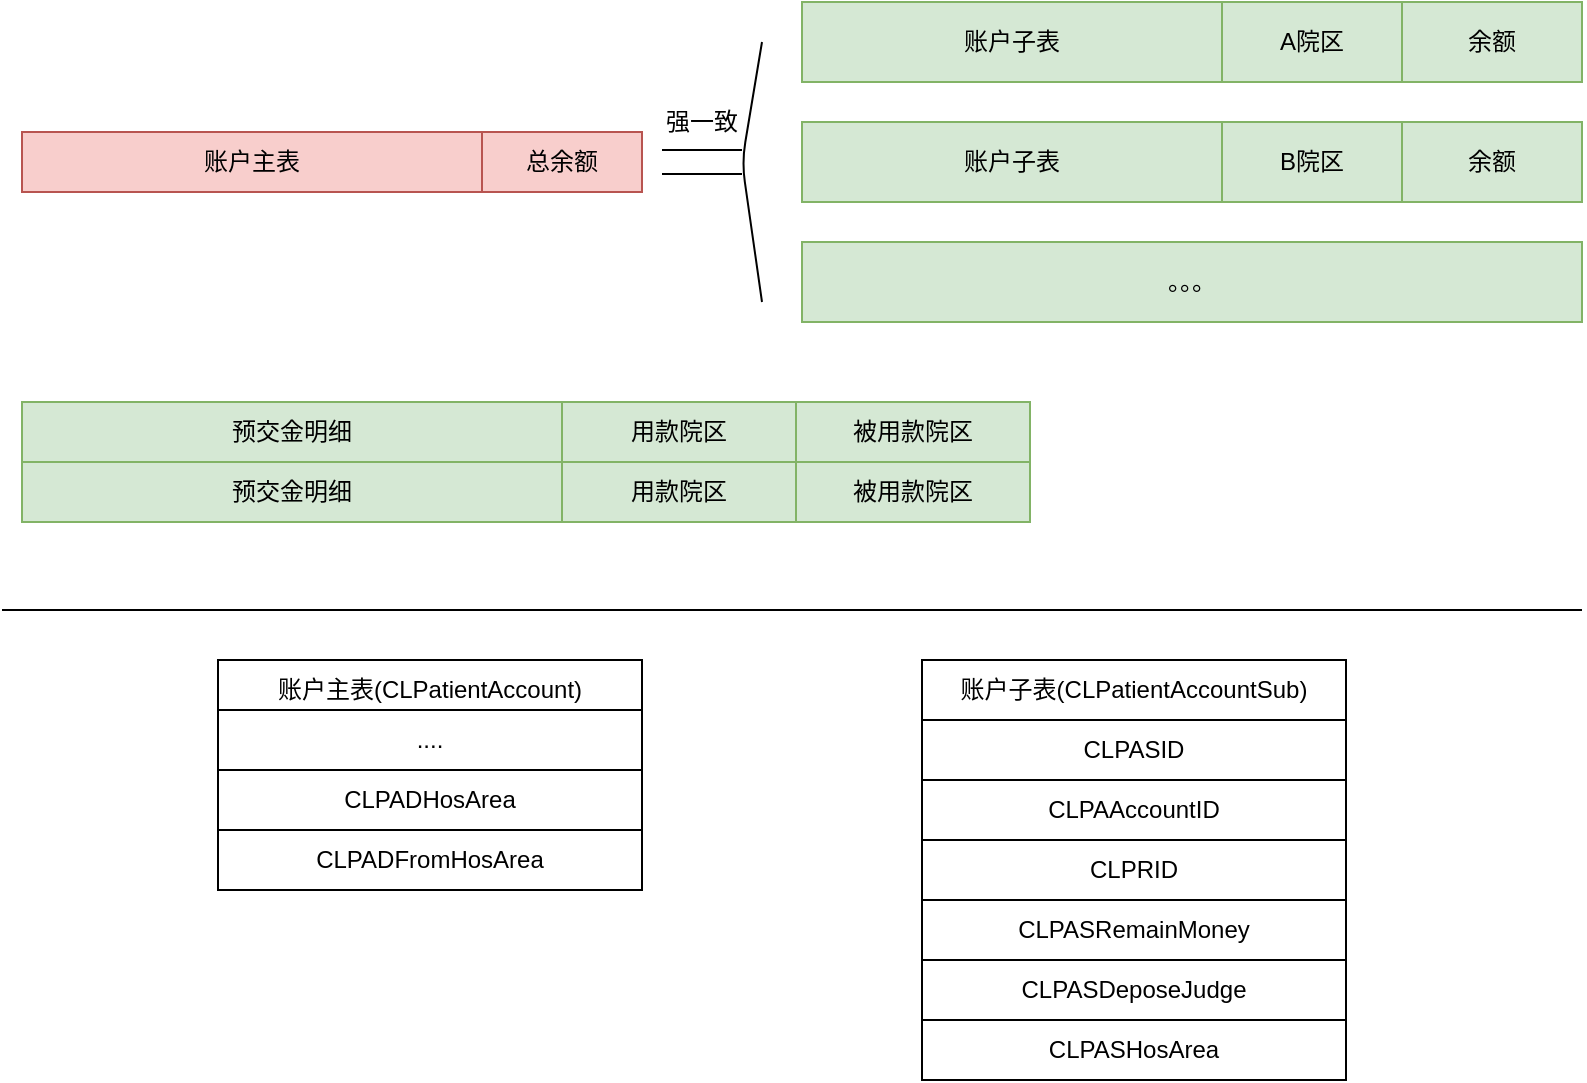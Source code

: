 <mxfile version="10.6.7" type="github"><diagram id="Hb75kEHfrsQ06Jq0T50l" name="第 1 页"><mxGraphModel dx="1490" dy="579" grid="1" gridSize="10" guides="1" tooltips="1" connect="1" arrows="1" fold="1" page="1" pageScale="1" pageWidth="827" pageHeight="1169" math="0" shadow="0"><root><mxCell id="0"/><mxCell id="1" parent="0"/><mxCell id="9aOoj5zV9zHoXBAO7qHo-1" value="账户主表" style="rounded=0;whiteSpace=wrap;html=1;fillColor=#f8cecc;strokeColor=#b85450;" vertex="1" parent="1"><mxGeometry x="20" y="125" width="230" height="30" as="geometry"/></mxCell><mxCell id="9aOoj5zV9zHoXBAO7qHo-2" value="账户子表" style="rounded=0;whiteSpace=wrap;html=1;fillColor=#d5e8d4;strokeColor=#82b366;" vertex="1" parent="1"><mxGeometry x="410" y="60" width="210" height="40" as="geometry"/></mxCell><mxCell id="9aOoj5zV9zHoXBAO7qHo-5" value="。。。" style="rounded=0;whiteSpace=wrap;html=1;fillColor=#d5e8d4;strokeColor=#82b366;" vertex="1" parent="1"><mxGeometry x="410" y="180" width="390" height="40" as="geometry"/></mxCell><mxCell id="9aOoj5zV9zHoXBAO7qHo-6" value="" style="endArrow=none;html=1;" edge="1" parent="1"><mxGeometry width="50" height="50" relative="1" as="geometry"><mxPoint x="10" y="364" as="sourcePoint"/><mxPoint x="800" y="364" as="targetPoint"/></mxGeometry></mxCell><mxCell id="9aOoj5zV9zHoXBAO7qHo-10" value="" style="group;fillColor=#d5e8d4;strokeColor=#82b366;" vertex="1" connectable="0" parent="1"><mxGeometry x="20" y="260" width="504" height="30" as="geometry"/></mxCell><mxCell id="9aOoj5zV9zHoXBAO7qHo-7" value="预交金明细" style="rounded=0;whiteSpace=wrap;html=1;fillColor=#d5e8d4;strokeColor=#82b366;" vertex="1" parent="9aOoj5zV9zHoXBAO7qHo-10"><mxGeometry width="270" height="30" as="geometry"/></mxCell><mxCell id="9aOoj5zV9zHoXBAO7qHo-8" value="用款院区" style="rounded=0;whiteSpace=wrap;html=1;fillColor=#d5e8d4;strokeColor=#82b366;" vertex="1" parent="9aOoj5zV9zHoXBAO7qHo-10"><mxGeometry x="270" width="117" height="30" as="geometry"/></mxCell><mxCell id="9aOoj5zV9zHoXBAO7qHo-9" value="被用款院区" style="rounded=0;whiteSpace=wrap;html=1;fillColor=#d5e8d4;strokeColor=#82b366;" vertex="1" parent="9aOoj5zV9zHoXBAO7qHo-10"><mxGeometry x="387" width="117" height="30" as="geometry"/></mxCell><mxCell id="9aOoj5zV9zHoXBAO7qHo-11" value="" style="group;fillColor=#d5e8d4;strokeColor=#82b366;" vertex="1" connectable="0" parent="1"><mxGeometry x="20" y="290" width="504" height="30" as="geometry"/></mxCell><mxCell id="9aOoj5zV9zHoXBAO7qHo-12" value="预交金明细" style="rounded=0;whiteSpace=wrap;html=1;fillColor=#d5e8d4;strokeColor=#82b366;" vertex="1" parent="9aOoj5zV9zHoXBAO7qHo-11"><mxGeometry width="270" height="30" as="geometry"/></mxCell><mxCell id="9aOoj5zV9zHoXBAO7qHo-13" value="用款院区" style="rounded=0;whiteSpace=wrap;html=1;fillColor=#d5e8d4;strokeColor=#82b366;" vertex="1" parent="9aOoj5zV9zHoXBAO7qHo-11"><mxGeometry x="270" width="117" height="30" as="geometry"/></mxCell><mxCell id="9aOoj5zV9zHoXBAO7qHo-14" value="被用款院区" style="rounded=0;whiteSpace=wrap;html=1;fillColor=#d5e8d4;strokeColor=#82b366;" vertex="1" parent="9aOoj5zV9zHoXBAO7qHo-11"><mxGeometry x="387" width="117" height="30" as="geometry"/></mxCell><mxCell id="9aOoj5zV9zHoXBAO7qHo-15" value="A院区" style="rounded=0;whiteSpace=wrap;html=1;fillColor=#d5e8d4;strokeColor=#82b366;" vertex="1" parent="1"><mxGeometry x="620" y="60" width="90" height="40" as="geometry"/></mxCell><mxCell id="9aOoj5zV9zHoXBAO7qHo-16" value="余额" style="rounded=0;whiteSpace=wrap;html=1;fillColor=#d5e8d4;strokeColor=#82b366;" vertex="1" parent="1"><mxGeometry x="710" y="60" width="90" height="40" as="geometry"/></mxCell><mxCell id="9aOoj5zV9zHoXBAO7qHo-17" value="账户子表" style="rounded=0;whiteSpace=wrap;html=1;fillColor=#d5e8d4;strokeColor=#82b366;" vertex="1" parent="1"><mxGeometry x="410" y="120" width="210" height="40" as="geometry"/></mxCell><mxCell id="9aOoj5zV9zHoXBAO7qHo-18" value="B院区" style="rounded=0;whiteSpace=wrap;html=1;fillColor=#d5e8d4;strokeColor=#82b366;" vertex="1" parent="1"><mxGeometry x="620" y="120" width="90" height="40" as="geometry"/></mxCell><mxCell id="9aOoj5zV9zHoXBAO7qHo-19" value="余额" style="rounded=0;whiteSpace=wrap;html=1;fillColor=#d5e8d4;strokeColor=#82b366;" vertex="1" parent="1"><mxGeometry x="710" y="120" width="90" height="40" as="geometry"/></mxCell><mxCell id="9aOoj5zV9zHoXBAO7qHo-20" value="总余额" style="rounded=0;whiteSpace=wrap;html=1;fillColor=#f8cecc;strokeColor=#b85450;" vertex="1" parent="1"><mxGeometry x="250" y="125" width="80" height="30" as="geometry"/></mxCell><mxCell id="9aOoj5zV9zHoXBAO7qHo-21" value="" style="shape=link;html=1;width=12;" edge="1" parent="1"><mxGeometry width="50" height="50" relative="1" as="geometry"><mxPoint x="340" y="140" as="sourcePoint"/><mxPoint x="380" y="140" as="targetPoint"/></mxGeometry></mxCell><mxCell id="9aOoj5zV9zHoXBAO7qHo-22" value="" style="endArrow=none;html=1;" edge="1" parent="1"><mxGeometry width="50" height="50" relative="1" as="geometry"><mxPoint x="390" y="210" as="sourcePoint"/><mxPoint x="390" y="80" as="targetPoint"/><Array as="points"><mxPoint x="380" y="140"/></Array></mxGeometry></mxCell><mxCell id="9aOoj5zV9zHoXBAO7qHo-23" value="账户子表(CLPatientAccountSub)" style="rounded=0;whiteSpace=wrap;html=1;" vertex="1" parent="1"><mxGeometry x="470" y="389" width="212" height="30" as="geometry"/></mxCell><mxCell id="9aOoj5zV9zHoXBAO7qHo-24" value="CLPASID" style="rounded=0;whiteSpace=wrap;html=1;" vertex="1" parent="1"><mxGeometry x="470" y="419" width="212" height="30" as="geometry"/></mxCell><mxCell id="9aOoj5zV9zHoXBAO7qHo-25" value="CLPAAccountID" style="rounded=0;whiteSpace=wrap;html=1;" vertex="1" parent="1"><mxGeometry x="470" y="449" width="212" height="30" as="geometry"/></mxCell><mxCell id="9aOoj5zV9zHoXBAO7qHo-26" value="CLPRID" style="rounded=0;whiteSpace=wrap;html=1;" vertex="1" parent="1"><mxGeometry x="470" y="479" width="212" height="30" as="geometry"/></mxCell><mxCell id="9aOoj5zV9zHoXBAO7qHo-27" value="CLPASRemainMoney" style="rounded=0;whiteSpace=wrap;html=1;" vertex="1" parent="1"><mxGeometry x="470" y="509" width="212" height="30" as="geometry"/></mxCell><mxCell id="9aOoj5zV9zHoXBAO7qHo-29" value="CLPASDeposeJudge" style="rounded=0;whiteSpace=wrap;html=1;" vertex="1" parent="1"><mxGeometry x="470" y="539" width="212" height="30" as="geometry"/></mxCell><mxCell id="9aOoj5zV9zHoXBAO7qHo-30" value="CLPASHosArea" style="rounded=0;whiteSpace=wrap;html=1;" vertex="1" parent="1"><mxGeometry x="470" y="569" width="212" height="30" as="geometry"/></mxCell><mxCell id="9aOoj5zV9zHoXBAO7qHo-31" value="强一致" style="text;html=1;strokeColor=none;fillColor=none;align=center;verticalAlign=middle;whiteSpace=wrap;rounded=0;" vertex="1" parent="1"><mxGeometry x="340" y="110" width="40" height="20" as="geometry"/></mxCell><mxCell id="9aOoj5zV9zHoXBAO7qHo-33" value="账户主表(CLPatientAccount)" style="rounded=0;whiteSpace=wrap;html=1;" vertex="1" parent="1"><mxGeometry x="118" y="389" width="212" height="30" as="geometry"/></mxCell><mxCell id="9aOoj5zV9zHoXBAO7qHo-34" value="...." style="rounded=0;whiteSpace=wrap;html=1;" vertex="1" parent="1"><mxGeometry x="118" y="414" width="212" height="30" as="geometry"/></mxCell><mxCell id="9aOoj5zV9zHoXBAO7qHo-35" value="CLPADHosArea" style="rounded=0;whiteSpace=wrap;html=1;" vertex="1" parent="1"><mxGeometry x="118" y="444" width="212" height="30" as="geometry"/></mxCell><mxCell id="9aOoj5zV9zHoXBAO7qHo-36" value="CLPADFromHosArea" style="rounded=0;whiteSpace=wrap;html=1;" vertex="1" parent="1"><mxGeometry x="118" y="474" width="212" height="30" as="geometry"/></mxCell></root></mxGraphModel></diagram></mxfile>